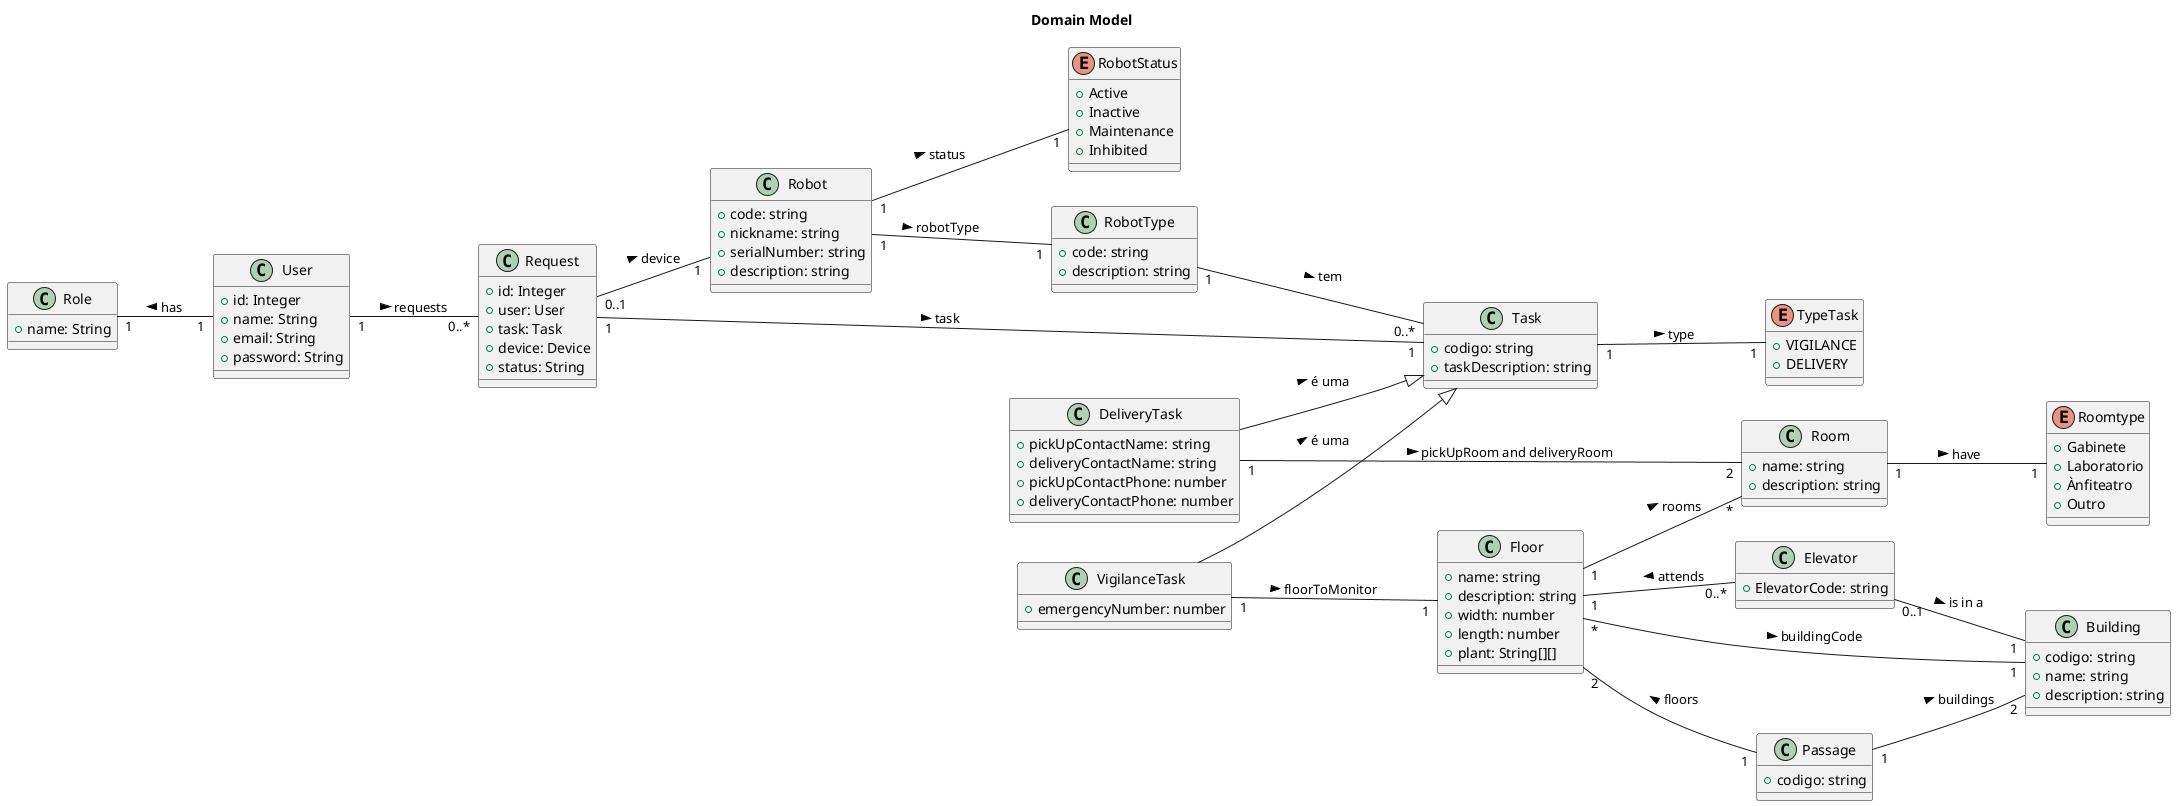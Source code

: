 @startuml DomainModel

title Domain Model

left to right direction


class User {
  +id: Integer
  +name: String
  +email: String
  +password: String
}

class Role {
  +name: String
}

class Robot {
  +code: string
  +nickname: string
  +serialNumber: string
  +description: string
}

class RobotType {
  +code: string
  +description: string
}

enum RobotStatus {
  +Active
  +Inactive
  +Maintenance
  +Inhibited
}

class Task {
  +codigo: string
  +taskDescription: string
}

class DeliveryTask {
  +pickUpContactName: string
  +deliveryContactName: string
  +pickUpContactPhone: number
  +deliveryContactPhone: number
}

class VigilanceTask {
  +emergencyNumber: number
}

enum TypeTask {
  +VIGILANCE  
  +DELIVERY
}

class Request {
  +id: Integer
  +user: User
  +task: Task
  +device: Device
  +status: String
}

class Building {
  +codigo: string  
  +name: string
  +description: string
}

class Floor {
  +name: string
  +description: string
  +width: number
  +length: number
  +plant: String[][]
}

class Room {
  +name: string
  +description: string
}

enum Roomtype {
  +Gabinete
  +Laboratorio
  +Ànfiteatro
  +Outro
}

class Passage {
  +codigo: string
}

class Elevator {
  +ElevatorCode: string
}

User "1" -- "0..*" Request : requests >
Request "1" -- "1" Task : task >
Request "0..1" -- "1" Robot : device >
Robot "1" -- "1" RobotStatus : status >
Robot "1" -- "1" RobotType : robotType >

Task "1" -- "1" TypeTask : type >

Passage "1" -- "2" Building : buildings >
Floor "2" -- "1" Passage : floors <
Floor "1" -- "0..*" Elevator : attends <

Room "1" -- "1" Roomtype : have >

Elevator "0..1" -- "1" Building :  is in a >

DeliveryTask "1" -- "2" Room : pickUpRoom and deliveryRoom >
VigilanceTask "1" -- "1" Floor : floorToMonitor >

DeliveryTask --|> Task: é uma >
VigilanceTask --|> Task: é uma >
RobotType "1" -- "0..*" Task : tem >

Floor "*" -- "1" Building : buildingCode >
Floor "1" -- "*" Room : rooms >


Role "1" -- "1" User : has <

@enduml

